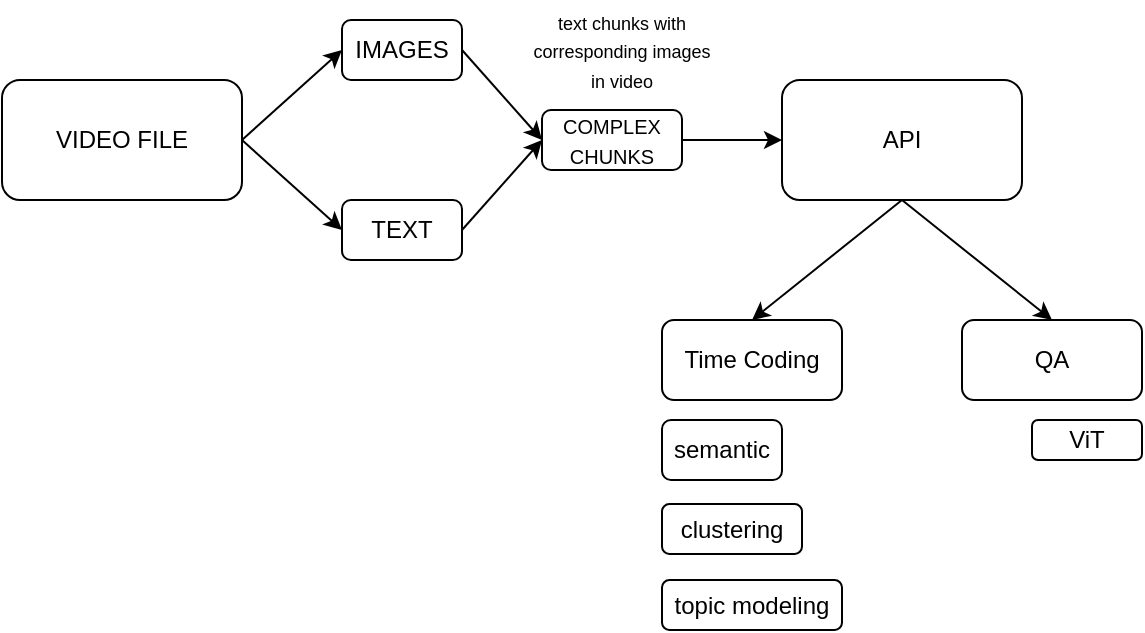 <mxfile version="22.0.3" type="device">
  <diagram name="Page-1" id="2iiblhJojxCSHII93MCZ">
    <mxGraphModel dx="1682" dy="557" grid="1" gridSize="10" guides="1" tooltips="1" connect="1" arrows="1" fold="1" page="1" pageScale="1" pageWidth="827" pageHeight="1169" math="0" shadow="0">
      <root>
        <mxCell id="0" />
        <mxCell id="1" parent="0" />
        <mxCell id="XqsP8aMILD5FHppGHq1a-1" value="VIDEO FILE" style="rounded=1;whiteSpace=wrap;html=1;" vertex="1" parent="1">
          <mxGeometry x="-600" y="360" width="120" height="60" as="geometry" />
        </mxCell>
        <mxCell id="XqsP8aMILD5FHppGHq1a-2" value="" style="endArrow=classic;html=1;rounded=0;exitX=1;exitY=0.5;exitDx=0;exitDy=0;entryX=0;entryY=0.5;entryDx=0;entryDy=0;" edge="1" parent="1" source="XqsP8aMILD5FHppGHq1a-1" target="XqsP8aMILD5FHppGHq1a-4">
          <mxGeometry width="50" height="50" relative="1" as="geometry">
            <mxPoint x="-410" y="520" as="sourcePoint" />
            <mxPoint x="-430" y="330" as="targetPoint" />
          </mxGeometry>
        </mxCell>
        <mxCell id="XqsP8aMILD5FHppGHq1a-3" value="" style="endArrow=classic;html=1;rounded=0;exitX=1;exitY=0.5;exitDx=0;exitDy=0;entryX=0;entryY=0.5;entryDx=0;entryDy=0;" edge="1" parent="1" source="XqsP8aMILD5FHppGHq1a-1" target="XqsP8aMILD5FHppGHq1a-5">
          <mxGeometry width="50" height="50" relative="1" as="geometry">
            <mxPoint x="-520" y="440" as="sourcePoint" />
            <mxPoint x="-430" y="450" as="targetPoint" />
          </mxGeometry>
        </mxCell>
        <mxCell id="XqsP8aMILD5FHppGHq1a-4" value="IMAGES" style="rounded=1;whiteSpace=wrap;html=1;" vertex="1" parent="1">
          <mxGeometry x="-430" y="330" width="60" height="30" as="geometry" />
        </mxCell>
        <mxCell id="XqsP8aMILD5FHppGHq1a-5" value="TEXT" style="rounded=1;whiteSpace=wrap;html=1;" vertex="1" parent="1">
          <mxGeometry x="-430" y="420" width="60" height="30" as="geometry" />
        </mxCell>
        <mxCell id="XqsP8aMILD5FHppGHq1a-6" value="API" style="rounded=1;whiteSpace=wrap;html=1;" vertex="1" parent="1">
          <mxGeometry x="-210" y="360" width="120" height="60" as="geometry" />
        </mxCell>
        <mxCell id="XqsP8aMILD5FHppGHq1a-11" style="edgeStyle=orthogonalEdgeStyle;rounded=0;orthogonalLoop=1;jettySize=auto;html=1;entryX=0;entryY=0.5;entryDx=0;entryDy=0;" edge="1" parent="1" source="XqsP8aMILD5FHppGHq1a-8" target="XqsP8aMILD5FHppGHq1a-6">
          <mxGeometry relative="1" as="geometry" />
        </mxCell>
        <mxCell id="XqsP8aMILD5FHppGHq1a-8" value="&lt;font style=&quot;font-size: 10px;&quot;&gt;COMPLEX CHUNKS&lt;/font&gt;" style="rounded=1;whiteSpace=wrap;html=1;" vertex="1" parent="1">
          <mxGeometry x="-330" y="375" width="70" height="30" as="geometry" />
        </mxCell>
        <mxCell id="XqsP8aMILD5FHppGHq1a-9" value="" style="endArrow=classic;html=1;rounded=0;exitX=1;exitY=0.5;exitDx=0;exitDy=0;entryX=0;entryY=0.5;entryDx=0;entryDy=0;" edge="1" parent="1" source="XqsP8aMILD5FHppGHq1a-4" target="XqsP8aMILD5FHppGHq1a-8">
          <mxGeometry width="50" height="50" relative="1" as="geometry">
            <mxPoint x="-480" y="400" as="sourcePoint" />
            <mxPoint x="-420" y="445" as="targetPoint" />
          </mxGeometry>
        </mxCell>
        <mxCell id="XqsP8aMILD5FHppGHq1a-10" value="" style="endArrow=classic;html=1;rounded=0;exitX=1;exitY=0.5;exitDx=0;exitDy=0;entryX=0;entryY=0.5;entryDx=0;entryDy=0;" edge="1" parent="1" source="XqsP8aMILD5FHppGHq1a-5" target="XqsP8aMILD5FHppGHq1a-8">
          <mxGeometry width="50" height="50" relative="1" as="geometry">
            <mxPoint x="-360" y="355" as="sourcePoint" />
            <mxPoint x="-320" y="400" as="targetPoint" />
          </mxGeometry>
        </mxCell>
        <mxCell id="XqsP8aMILD5FHppGHq1a-12" value="Time Coding" style="rounded=1;whiteSpace=wrap;html=1;" vertex="1" parent="1">
          <mxGeometry x="-270" y="480" width="90" height="40" as="geometry" />
        </mxCell>
        <mxCell id="XqsP8aMILD5FHppGHq1a-14" value="" style="endArrow=classic;html=1;rounded=0;exitX=0.5;exitY=1;exitDx=0;exitDy=0;entryX=0.5;entryY=0;entryDx=0;entryDy=0;" edge="1" parent="1" source="XqsP8aMILD5FHppGHq1a-6" target="XqsP8aMILD5FHppGHq1a-12">
          <mxGeometry width="50" height="50" relative="1" as="geometry">
            <mxPoint x="-510" y="570" as="sourcePoint" />
            <mxPoint x="-460" y="520" as="targetPoint" />
          </mxGeometry>
        </mxCell>
        <mxCell id="XqsP8aMILD5FHppGHq1a-15" value="QA" style="rounded=1;whiteSpace=wrap;html=1;" vertex="1" parent="1">
          <mxGeometry x="-120" y="480" width="90" height="40" as="geometry" />
        </mxCell>
        <mxCell id="XqsP8aMILD5FHppGHq1a-16" value="" style="endArrow=classic;html=1;rounded=0;exitX=0.5;exitY=1;exitDx=0;exitDy=0;entryX=0.5;entryY=0;entryDx=0;entryDy=0;" edge="1" parent="1" source="XqsP8aMILD5FHppGHq1a-6" target="XqsP8aMILD5FHppGHq1a-15">
          <mxGeometry width="50" height="50" relative="1" as="geometry">
            <mxPoint x="-140" y="430" as="sourcePoint" />
            <mxPoint x="-230" y="490" as="targetPoint" />
          </mxGeometry>
        </mxCell>
        <mxCell id="XqsP8aMILD5FHppGHq1a-17" value="&lt;font style=&quot;font-size: 9px;&quot;&gt;text chunks with corresponding images in video&lt;/font&gt;" style="text;html=1;strokeColor=none;fillColor=none;align=center;verticalAlign=middle;whiteSpace=wrap;rounded=0;" vertex="1" parent="1">
          <mxGeometry x="-340" y="320" width="100" height="50" as="geometry" />
        </mxCell>
        <mxCell id="XqsP8aMILD5FHppGHq1a-19" value="ViT" style="rounded=1;whiteSpace=wrap;html=1;" vertex="1" parent="1">
          <mxGeometry x="-85" y="530" width="55" height="20" as="geometry" />
        </mxCell>
        <mxCell id="XqsP8aMILD5FHppGHq1a-20" value="semantic" style="rounded=1;whiteSpace=wrap;html=1;" vertex="1" parent="1">
          <mxGeometry x="-270" y="530" width="60" height="30" as="geometry" />
        </mxCell>
        <mxCell id="XqsP8aMILD5FHppGHq1a-21" value="clustering" style="rounded=1;whiteSpace=wrap;html=1;" vertex="1" parent="1">
          <mxGeometry x="-270" y="572" width="70" height="25" as="geometry" />
        </mxCell>
        <mxCell id="XqsP8aMILD5FHppGHq1a-22" value="topic modeling&lt;br&gt;" style="rounded=1;whiteSpace=wrap;html=1;" vertex="1" parent="1">
          <mxGeometry x="-270" y="610" width="90" height="25" as="geometry" />
        </mxCell>
      </root>
    </mxGraphModel>
  </diagram>
</mxfile>
